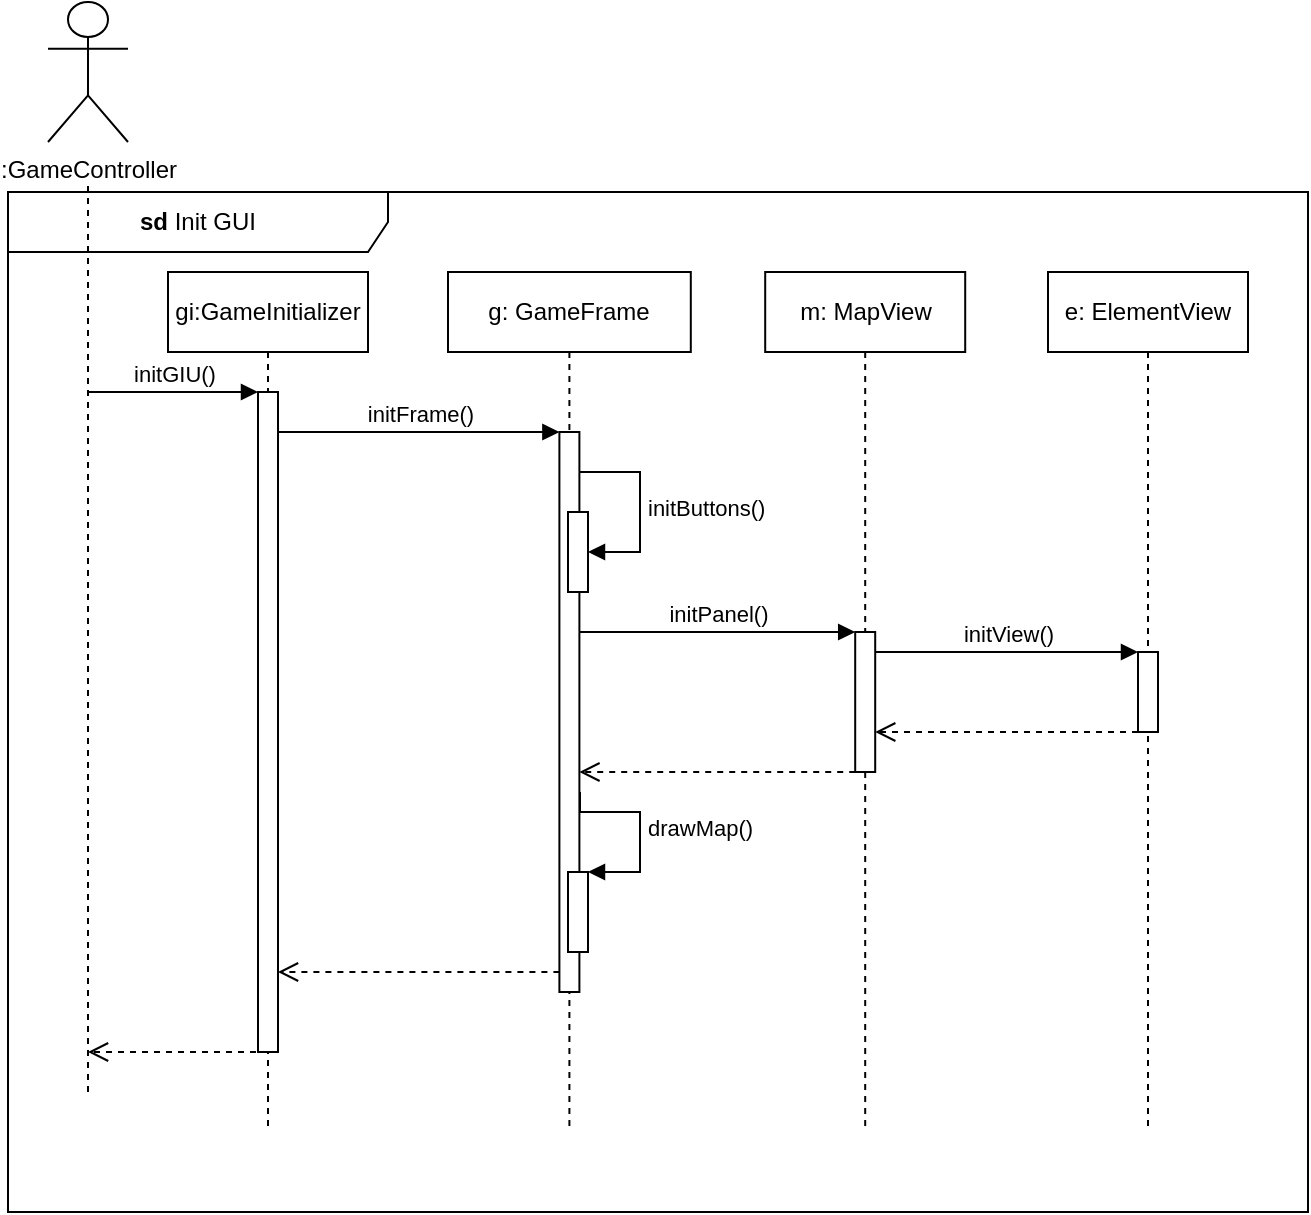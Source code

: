 <mxfile version="23.1.5" type="device" pages="2">
  <diagram name="InitGUI" id="2YBvvXClWsGukQMizWep">
    <mxGraphModel dx="1035" dy="626" grid="1" gridSize="10" guides="1" tooltips="1" connect="1" arrows="1" fold="1" page="1" pageScale="1" pageWidth="850" pageHeight="1100" math="0" shadow="0">
      <root>
        <mxCell id="0" />
        <mxCell id="1" parent="0" />
        <mxCell id="Re_mhGTcGhZY0vKWdJ-O-14" value="g: GameFrame" style="shape=umlLifeline;perimeter=lifelinePerimeter;whiteSpace=wrap;html=1;container=1;dropTarget=0;collapsible=0;recursiveResize=0;outlineConnect=0;portConstraint=eastwest;newEdgeStyle={&quot;curved&quot;:0,&quot;rounded&quot;:0};size=40;" vertex="1" parent="1">
          <mxGeometry x="270" y="170" width="121.4" height="430" as="geometry" />
        </mxCell>
        <mxCell id="Re_mhGTcGhZY0vKWdJ-O-15" value="" style="html=1;points=[[0,0,0,0,5],[0,1,0,0,-5],[1,0,0,0,5],[1,1,0,0,-5]];perimeter=orthogonalPerimeter;outlineConnect=0;targetShapes=umlLifeline;portConstraint=eastwest;newEdgeStyle={&quot;curved&quot;:0,&quot;rounded&quot;:0};" vertex="1" parent="Re_mhGTcGhZY0vKWdJ-O-14">
          <mxGeometry x="55.7" y="80" width="10" height="280" as="geometry" />
        </mxCell>
        <mxCell id="Re_mhGTcGhZY0vKWdJ-O-25" value="" style="html=1;points=[[0,0,0,0,5],[0,1,0,0,-5],[1,0,0,0,5],[1,1,0,0,-5]];perimeter=orthogonalPerimeter;outlineConnect=0;targetShapes=umlLifeline;portConstraint=eastwest;newEdgeStyle={&quot;curved&quot;:0,&quot;rounded&quot;:0};" vertex="1" parent="Re_mhGTcGhZY0vKWdJ-O-14">
          <mxGeometry x="60" y="120" width="10" height="40" as="geometry" />
        </mxCell>
        <mxCell id="Re_mhGTcGhZY0vKWdJ-O-26" value="initButtons()" style="html=1;align=left;spacingLeft=2;endArrow=block;rounded=0;edgeStyle=orthogonalEdgeStyle;curved=0;rounded=0;" edge="1" parent="Re_mhGTcGhZY0vKWdJ-O-14" target="Re_mhGTcGhZY0vKWdJ-O-25" source="Re_mhGTcGhZY0vKWdJ-O-15">
          <mxGeometry relative="1" as="geometry">
            <mxPoint x="71.4" y="100" as="sourcePoint" />
            <Array as="points">
              <mxPoint x="96" y="100" />
              <mxPoint x="96" y="140" />
            </Array>
          </mxGeometry>
        </mxCell>
        <mxCell id="Re_mhGTcGhZY0vKWdJ-O-40" value="" style="html=1;points=[[0,0,0,0,5],[0,1,0,0,-5],[1,0,0,0,5],[1,1,0,0,-5]];perimeter=orthogonalPerimeter;outlineConnect=0;targetShapes=umlLifeline;portConstraint=eastwest;newEdgeStyle={&quot;curved&quot;:0,&quot;rounded&quot;:0};" vertex="1" parent="Re_mhGTcGhZY0vKWdJ-O-14">
          <mxGeometry x="60" y="300" width="10" height="40" as="geometry" />
        </mxCell>
        <mxCell id="Re_mhGTcGhZY0vKWdJ-O-41" value="drawMap()" style="html=1;align=left;spacingLeft=2;endArrow=block;rounded=0;edgeStyle=orthogonalEdgeStyle;curved=0;rounded=0;" edge="1" parent="Re_mhGTcGhZY0vKWdJ-O-14" target="Re_mhGTcGhZY0vKWdJ-O-40">
          <mxGeometry relative="1" as="geometry">
            <mxPoint x="66" y="260" as="sourcePoint" />
            <Array as="points">
              <mxPoint x="66" y="270" />
              <mxPoint x="96" y="270" />
              <mxPoint x="96" y="300" />
            </Array>
          </mxGeometry>
        </mxCell>
        <mxCell id="Re_mhGTcGhZY0vKWdJ-O-16" value="m: MapView" style="shape=umlLifeline;perimeter=lifelinePerimeter;whiteSpace=wrap;html=1;container=1;dropTarget=0;collapsible=0;recursiveResize=0;outlineConnect=0;portConstraint=eastwest;newEdgeStyle={&quot;curved&quot;:0,&quot;rounded&quot;:0};" vertex="1" parent="1">
          <mxGeometry x="428.6" y="170" width="100" height="430" as="geometry" />
        </mxCell>
        <mxCell id="Re_mhGTcGhZY0vKWdJ-O-34" value="" style="html=1;points=[[0,0,0,0,5],[0,1,0,0,-5],[1,0,0,0,5],[1,1,0,0,-5]];perimeter=orthogonalPerimeter;outlineConnect=0;targetShapes=umlLifeline;portConstraint=eastwest;newEdgeStyle={&quot;curved&quot;:0,&quot;rounded&quot;:0};" vertex="1" parent="Re_mhGTcGhZY0vKWdJ-O-16">
          <mxGeometry x="45" y="180" width="10" height="70" as="geometry" />
        </mxCell>
        <mxCell id="Re_mhGTcGhZY0vKWdJ-O-22" value="&lt;b&gt;sd&lt;/b&gt;&amp;nbsp;Init GUI" style="shape=umlFrame;whiteSpace=wrap;html=1;pointerEvents=0;width=190;height=30;" vertex="1" parent="1">
          <mxGeometry x="50" y="130" width="650" height="510" as="geometry" />
        </mxCell>
        <mxCell id="Re_mhGTcGhZY0vKWdJ-O-23" value="" style="endArrow=none;dashed=1;html=1;rounded=0;" edge="1" parent="1">
          <mxGeometry width="50" height="50" relative="1" as="geometry">
            <mxPoint x="90" y="580" as="sourcePoint" />
            <mxPoint x="90" y="125" as="targetPoint" />
          </mxGeometry>
        </mxCell>
        <mxCell id="Re_mhGTcGhZY0vKWdJ-O-24" value=":GameController" style="shape=umlActor;verticalLabelPosition=bottom;verticalAlign=top;html=1;outlineConnect=0;" vertex="1" parent="1">
          <mxGeometry x="70" y="35" width="40" height="70" as="geometry" />
        </mxCell>
        <mxCell id="Re_mhGTcGhZY0vKWdJ-O-28" value="gi:GameInitializer" style="shape=umlLifeline;perimeter=lifelinePerimeter;whiteSpace=wrap;html=1;container=1;dropTarget=0;collapsible=0;recursiveResize=0;outlineConnect=0;portConstraint=eastwest;newEdgeStyle={&quot;curved&quot;:0,&quot;rounded&quot;:0};" vertex="1" parent="1">
          <mxGeometry x="130" y="170" width="100" height="430" as="geometry" />
        </mxCell>
        <mxCell id="Re_mhGTcGhZY0vKWdJ-O-29" value="" style="html=1;points=[[0,0,0,0,5],[0,1,0,0,-5],[1,0,0,0,5],[1,1,0,0,-5]];perimeter=orthogonalPerimeter;outlineConnect=0;targetShapes=umlLifeline;portConstraint=eastwest;newEdgeStyle={&quot;curved&quot;:0,&quot;rounded&quot;:0};" vertex="1" parent="Re_mhGTcGhZY0vKWdJ-O-28">
          <mxGeometry x="45" y="60" width="10" height="330" as="geometry" />
        </mxCell>
        <mxCell id="Re_mhGTcGhZY0vKWdJ-O-30" value="initGIU()" style="html=1;verticalAlign=bottom;endArrow=block;curved=0;rounded=0;" edge="1" parent="1" target="Re_mhGTcGhZY0vKWdJ-O-29">
          <mxGeometry width="80" relative="1" as="geometry">
            <mxPoint x="90" y="230" as="sourcePoint" />
            <mxPoint x="170" y="230" as="targetPoint" />
          </mxGeometry>
        </mxCell>
        <mxCell id="Re_mhGTcGhZY0vKWdJ-O-33" value="initFrame()" style="html=1;verticalAlign=bottom;endArrow=block;curved=0;rounded=0;" edge="1" parent="1">
          <mxGeometry width="80" relative="1" as="geometry">
            <mxPoint x="185" y="250" as="sourcePoint" />
            <mxPoint x="325.7" y="250" as="targetPoint" />
          </mxGeometry>
        </mxCell>
        <mxCell id="Re_mhGTcGhZY0vKWdJ-O-35" value="initPanel()" style="html=1;verticalAlign=bottom;endArrow=block;curved=0;rounded=0;" edge="1" parent="1">
          <mxGeometry x="0.001" width="80" relative="1" as="geometry">
            <mxPoint x="335.7" y="350" as="sourcePoint" />
            <mxPoint x="473.6" y="350" as="targetPoint" />
            <mxPoint as="offset" />
          </mxGeometry>
        </mxCell>
        <mxCell id="Re_mhGTcGhZY0vKWdJ-O-36" value="" style="html=1;verticalAlign=bottom;endArrow=open;dashed=1;endSize=8;curved=0;rounded=0;" edge="1" parent="1">
          <mxGeometry relative="1" as="geometry">
            <mxPoint x="473.6" y="420" as="sourcePoint" />
            <mxPoint x="335.7" y="420" as="targetPoint" />
          </mxGeometry>
        </mxCell>
        <mxCell id="Re_mhGTcGhZY0vKWdJ-O-37" value="" style="html=1;verticalAlign=bottom;endArrow=open;dashed=1;endSize=8;curved=0;rounded=0;" edge="1" parent="1" source="Re_mhGTcGhZY0vKWdJ-O-15" target="Re_mhGTcGhZY0vKWdJ-O-29">
          <mxGeometry relative="1" as="geometry">
            <mxPoint x="300" y="360" as="sourcePoint" />
            <mxPoint x="220" y="360" as="targetPoint" />
            <Array as="points">
              <mxPoint x="280" y="520" />
            </Array>
          </mxGeometry>
        </mxCell>
        <mxCell id="Re_mhGTcGhZY0vKWdJ-O-42" value="e: ElementView" style="shape=umlLifeline;perimeter=lifelinePerimeter;whiteSpace=wrap;html=1;container=1;dropTarget=0;collapsible=0;recursiveResize=0;outlineConnect=0;portConstraint=eastwest;newEdgeStyle={&quot;curved&quot;:0,&quot;rounded&quot;:0};" vertex="1" parent="1">
          <mxGeometry x="570" y="170" width="100" height="430" as="geometry" />
        </mxCell>
        <mxCell id="Re_mhGTcGhZY0vKWdJ-O-43" value="" style="html=1;points=[[0,0,0,0,5],[0,1,0,0,-5],[1,0,0,0,5],[1,1,0,0,-5]];perimeter=orthogonalPerimeter;outlineConnect=0;targetShapes=umlLifeline;portConstraint=eastwest;newEdgeStyle={&quot;curved&quot;:0,&quot;rounded&quot;:0};" vertex="1" parent="Re_mhGTcGhZY0vKWdJ-O-42">
          <mxGeometry x="45" y="190" width="10" height="40" as="geometry" />
        </mxCell>
        <mxCell id="Re_mhGTcGhZY0vKWdJ-O-44" value="initView()" style="html=1;verticalAlign=bottom;endArrow=block;curved=0;rounded=0;" edge="1" parent="1">
          <mxGeometry x="0.001" width="80" relative="1" as="geometry">
            <mxPoint x="483.6" y="360" as="sourcePoint" />
            <mxPoint x="615" y="360" as="targetPoint" />
            <mxPoint as="offset" />
          </mxGeometry>
        </mxCell>
        <mxCell id="Re_mhGTcGhZY0vKWdJ-O-45" value="" style="html=1;verticalAlign=bottom;endArrow=open;dashed=1;endSize=8;curved=0;rounded=0;" edge="1" parent="1">
          <mxGeometry relative="1" as="geometry">
            <mxPoint x="615" y="400" as="sourcePoint" />
            <mxPoint x="483.6" y="400" as="targetPoint" />
          </mxGeometry>
        </mxCell>
        <mxCell id="Re_mhGTcGhZY0vKWdJ-O-46" value="" style="html=1;verticalAlign=bottom;endArrow=open;dashed=1;endSize=8;curved=0;rounded=0;" edge="1" parent="1">
          <mxGeometry relative="1" as="geometry">
            <mxPoint x="180" y="560" as="sourcePoint" />
            <mxPoint x="90" y="560" as="targetPoint" />
          </mxGeometry>
        </mxCell>
      </root>
    </mxGraphModel>
  </diagram>
  <diagram id="FwnTjt2sr9CHiwAwmxPS" name="Page-2">
    <mxGraphModel dx="880" dy="532" grid="1" gridSize="10" guides="1" tooltips="1" connect="1" arrows="1" fold="1" page="1" pageScale="1" pageWidth="827" pageHeight="1169" math="0" shadow="0">
      <root>
        <mxCell id="0" />
        <mxCell id="1" parent="0" />
      </root>
    </mxGraphModel>
  </diagram>
</mxfile>
